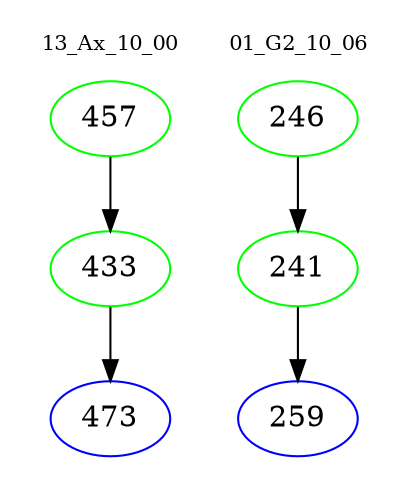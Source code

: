 digraph{
subgraph cluster_0 {
color = white
label = "13_Ax_10_00";
fontsize=10;
T0_457 [label="457", color="green"]
T0_457 -> T0_433 [color="black"]
T0_433 [label="433", color="green"]
T0_433 -> T0_473 [color="black"]
T0_473 [label="473", color="blue"]
}
subgraph cluster_1 {
color = white
label = "01_G2_10_06";
fontsize=10;
T1_246 [label="246", color="green"]
T1_246 -> T1_241 [color="black"]
T1_241 [label="241", color="green"]
T1_241 -> T1_259 [color="black"]
T1_259 [label="259", color="blue"]
}
}
